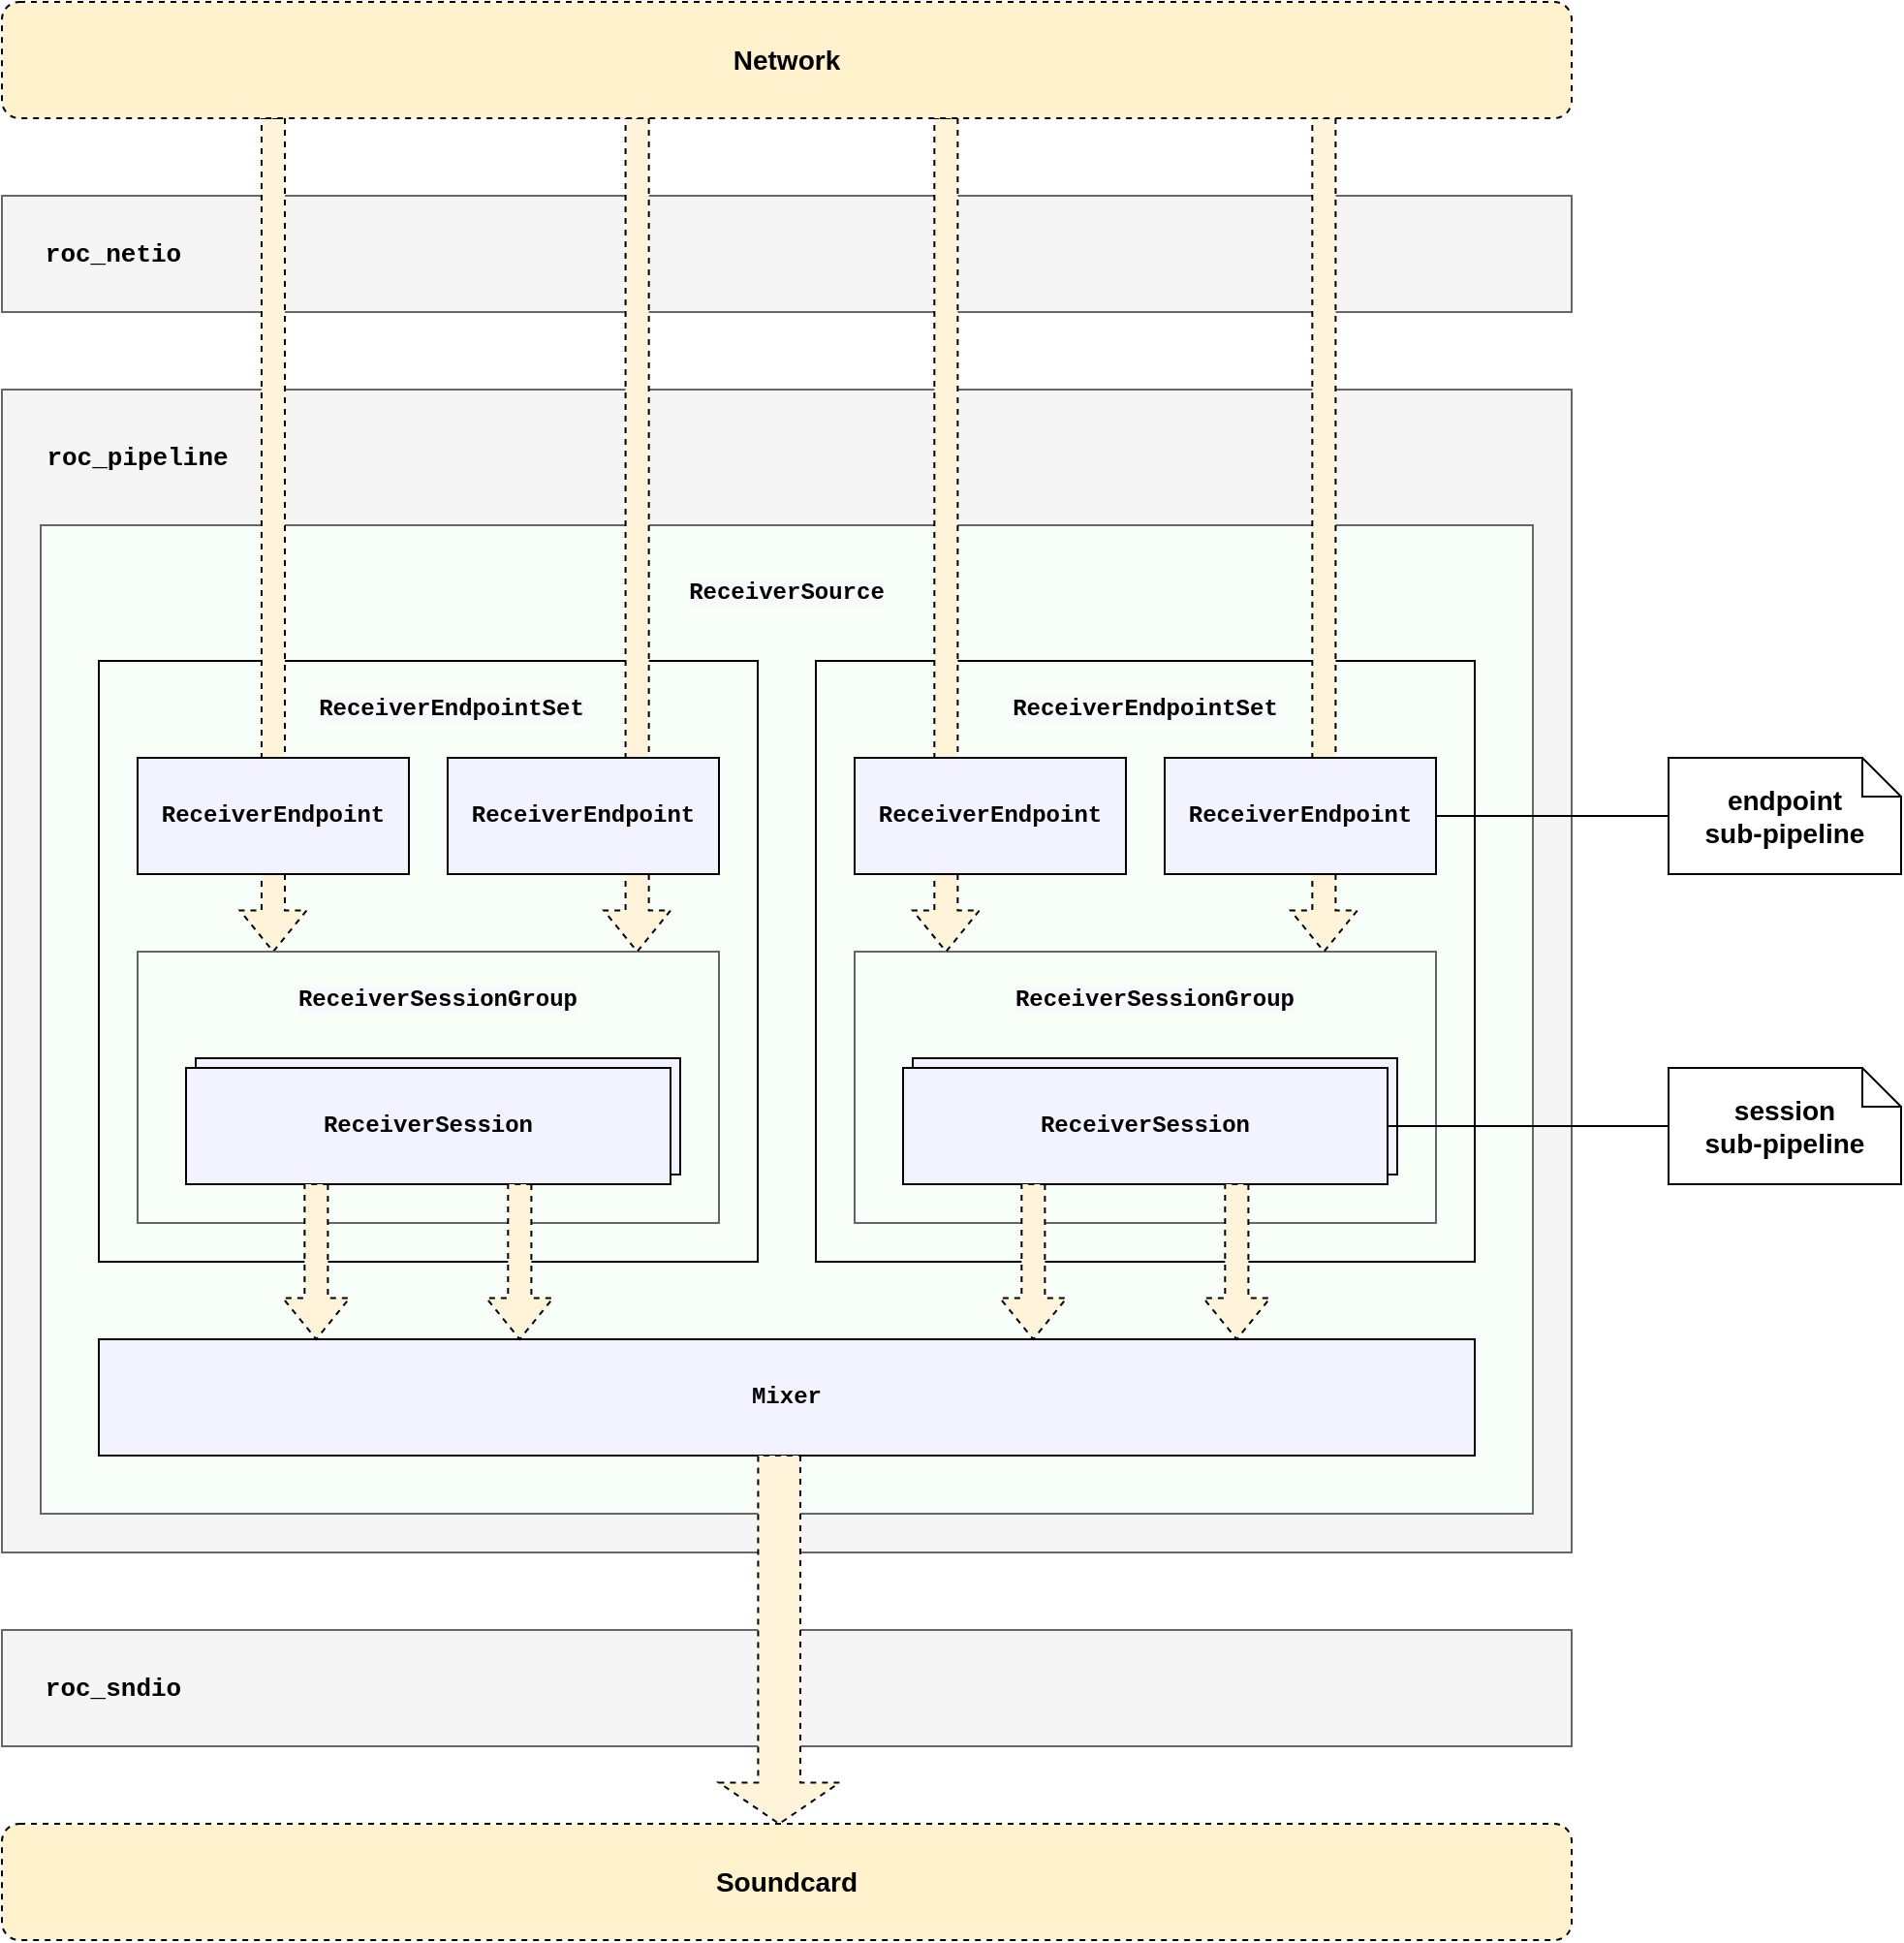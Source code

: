 <mxfile version="20.3.0" type="device"><diagram id="GnCJzlZZmMQ8N2FQ50St" name="Page-1"><mxGraphModel dx="1797" dy="2203" grid="1" gridSize="10" guides="1" tooltips="1" connect="1" arrows="1" fold="1" page="1" pageScale="1" pageWidth="850" pageHeight="1100" math="0" shadow="0"><root><mxCell id="0"/><mxCell id="1" parent="0"/><mxCell id="8oXmPNCVa_g7yiAIkOPW-67" value="" style="rounded=0;whiteSpace=wrap;html=1;fontFamily=Courier New;fillColor=#f5f5f5;fontColor=#333333;strokeColor=#666666;fontStyle=1;fontSize=16;" parent="1" vertex="1"><mxGeometry x="30" y="750" width="810" height="60" as="geometry"/></mxCell><mxCell id="8oXmPNCVa_g7yiAIkOPW-62" value="" style="rounded=0;whiteSpace=wrap;html=1;fontFamily=Courier New;fillColor=#f5f5f5;fontColor=#333333;strokeColor=#666666;fontStyle=1;fontSize=16;" parent="1" vertex="1"><mxGeometry x="30" y="10" width="810" height="60" as="geometry"/></mxCell><mxCell id="8oXmPNCVa_g7yiAIkOPW-68" value="roc_netio" style="rounded=0;whiteSpace=wrap;html=1;fontFamily=Courier New;fillColor=#f5f5f5;fontColor=#333333;strokeColor=#666666;fontStyle=1;fontSize=12;" parent="1" vertex="1"><mxGeometry x="30" y="110" width="810" height="600" as="geometry"/></mxCell><mxCell id="8oXmPNCVa_g7yiAIkOPW-6" value="" style="rounded=0;whiteSpace=wrap;html=1;fontFamily=Courier New;fillColor=#F8FFF9;fontColor=#333333;strokeColor=#666666;" parent="1" vertex="1"><mxGeometry x="50" y="180" width="770" height="510" as="geometry"/></mxCell><mxCell id="8oXmPNCVa_g7yiAIkOPW-2" value="" style="rounded=0;whiteSpace=wrap;html=1;fillColor=#F8FFF9;" parent="1" vertex="1"><mxGeometry x="80" y="250" width="340" height="310" as="geometry"/></mxCell><mxCell id="8oXmPNCVa_g7yiAIkOPW-16" value="&lt;span style=&quot;color: rgb(0, 0, 0); font-family: &amp;quot;Courier New&amp;quot;; font-size: 12px; font-style: normal; font-variant-ligatures: normal; font-variant-caps: normal; letter-spacing: normal; orphans: 2; text-align: center; text-indent: 0px; text-transform: none; widows: 2; word-spacing: 0px; -webkit-text-stroke-width: 0px; background-color: rgb(248, 249, 250); text-decoration-thickness: initial; text-decoration-style: initial; text-decoration-color: initial; float: none; display: inline !important;&quot;&gt;ReceiverSource&lt;/span&gt;" style="text;html=1;strokeColor=none;fillColor=none;align=center;verticalAlign=middle;whiteSpace=wrap;rounded=0;fontFamily=Courier New;fontStyle=1" parent="1" vertex="1"><mxGeometry x="375" y="200" width="120" height="30" as="geometry"/></mxCell><mxCell id="8oXmPNCVa_g7yiAIkOPW-17" value="Mixer" style="rounded=0;whiteSpace=wrap;html=1;fontFamily=Courier New;fillColor=#F3F3FF;fontStyle=1" parent="1" vertex="1"><mxGeometry x="80" y="600" width="710" height="60" as="geometry"/></mxCell><mxCell id="8oXmPNCVa_g7yiAIkOPW-27" value="" style="html=1;shadow=0;dashed=1;align=center;verticalAlign=middle;shape=mxgraph.arrows2.arrow;dy=0.65;dx=21.21;direction=south;notch=0;fontFamily=Helvetica;fontSize=14;fillColor=#fff4d9;gradientColor=none;" parent="1" vertex="1"><mxGeometry x="152.81" y="-30" width="34.37" height="430" as="geometry"/></mxCell><mxCell id="8oXmPNCVa_g7yiAIkOPW-35" value="" style="rounded=0;whiteSpace=wrap;html=1;fillColor=#F8FFF9;" parent="1" vertex="1"><mxGeometry x="450" y="250" width="340" height="310" as="geometry"/></mxCell><mxCell id="8oXmPNCVa_g7yiAIkOPW-36" value="" style="rounded=0;whiteSpace=wrap;html=1;fontFamily=Courier New;fillColor=#F8FFF9;fontColor=#333333;strokeColor=#666666;" parent="1" vertex="1"><mxGeometry x="470" y="400" width="300" height="140" as="geometry"/></mxCell><mxCell id="8oXmPNCVa_g7yiAIkOPW-39" value="" style="rounded=0;whiteSpace=wrap;html=1;fontFamily=Courier New;fontStyle=1;fillColor=#F3F3FF;" parent="1" vertex="1"><mxGeometry x="500" y="455" width="250" height="60" as="geometry"/></mxCell><mxCell id="8oXmPNCVa_g7yiAIkOPW-40" value="&lt;span style=&quot;color: rgb(0, 0, 0); font-family: &amp;quot;Courier New&amp;quot;; font-size: 12px; font-style: normal; font-variant-ligatures: normal; font-variant-caps: normal; letter-spacing: normal; orphans: 2; text-align: center; text-indent: 0px; text-transform: none; widows: 2; word-spacing: 0px; -webkit-text-stroke-width: 0px; background-color: rgb(248, 249, 250); text-decoration-thickness: initial; text-decoration-style: initial; text-decoration-color: initial; float: none; display: inline !important;&quot;&gt;ReceiverSessionGroup&lt;/span&gt;" style="text;html=1;strokeColor=none;fillColor=none;align=center;verticalAlign=middle;whiteSpace=wrap;rounded=0;fontFamily=Courier New;fontStyle=1" parent="1" vertex="1"><mxGeometry x="530" y="410" width="190" height="30" as="geometry"/></mxCell><mxCell id="8oXmPNCVa_g7yiAIkOPW-42" value="ReceiverSession&lt;br&gt;" style="rounded=0;whiteSpace=wrap;html=1;fontFamily=Courier New;fontStyle=1;fillColor=#F3F3FF;" parent="1" vertex="1"><mxGeometry x="495" y="460" width="250" height="60" as="geometry"/></mxCell><mxCell id="8oXmPNCVa_g7yiAIkOPW-1" value="ReceiverEndpoint" style="rounded=0;whiteSpace=wrap;html=1;fontFamily=Courier New;fontStyle=1;fillColor=#F3F3FF;" parent="1" vertex="1"><mxGeometry x="100" y="300" width="140" height="60" as="geometry"/></mxCell><mxCell id="8oXmPNCVa_g7yiAIkOPW-5" value="" style="rounded=0;whiteSpace=wrap;html=1;fontFamily=Courier New;fillColor=#F8FFF9;fontColor=#333333;strokeColor=#666666;" parent="1" vertex="1"><mxGeometry x="100" y="400" width="300" height="140" as="geometry"/></mxCell><mxCell id="8oXmPNCVa_g7yiAIkOPW-4" value="" style="rounded=0;whiteSpace=wrap;html=1;fontFamily=Courier New;fontStyle=1;fillColor=#F3F3FF;" parent="1" vertex="1"><mxGeometry x="130" y="455" width="250" height="60" as="geometry"/></mxCell><mxCell id="8oXmPNCVa_g7yiAIkOPW-15" value="&lt;span style=&quot;color: rgb(0, 0, 0); font-family: &amp;quot;Courier New&amp;quot;; font-size: 12px; font-style: normal; font-variant-ligatures: normal; font-variant-caps: normal; letter-spacing: normal; orphans: 2; text-align: center; text-indent: 0px; text-transform: none; widows: 2; word-spacing: 0px; -webkit-text-stroke-width: 0px; background-color: rgb(248, 249, 250); text-decoration-thickness: initial; text-decoration-style: initial; text-decoration-color: initial; float: none; display: inline !important;&quot;&gt;ReceiverSessionGroup&lt;/span&gt;" style="text;html=1;strokeColor=none;fillColor=none;align=center;verticalAlign=middle;whiteSpace=wrap;rounded=0;fontFamily=Courier New;fontStyle=1" parent="1" vertex="1"><mxGeometry x="160" y="410" width="190" height="30" as="geometry"/></mxCell><mxCell id="8oXmPNCVa_g7yiAIkOPW-33" value="ReceiverSession&lt;br&gt;" style="rounded=0;whiteSpace=wrap;html=1;fontFamily=Courier New;fontStyle=1;fillColor=#F3F3FF;" parent="1" vertex="1"><mxGeometry x="125" y="460" width="250" height="60" as="geometry"/></mxCell><mxCell id="8oXmPNCVa_g7yiAIkOPW-8" value="&lt;span style=&quot;color: rgb(0, 0, 0); font-size: 12px; font-style: normal; font-variant-ligatures: normal; font-variant-caps: normal; letter-spacing: normal; orphans: 2; text-align: center; text-indent: 0px; text-transform: none; widows: 2; word-spacing: 0px; -webkit-text-stroke-width: 0px; background-color: rgb(248, 249, 250); text-decoration-thickness: initial; text-decoration-style: initial; text-decoration-color: initial; float: none; display: inline !important;&quot;&gt;ReceiverEndpointSet&lt;/span&gt;" style="text;html=1;strokeColor=none;fillColor=none;align=center;verticalAlign=middle;whiteSpace=wrap;rounded=0;fontFamily=Courier New;fontStyle=1" parent="1" vertex="1"><mxGeometry x="187.18" y="260" width="150" height="30" as="geometry"/></mxCell><mxCell id="8oXmPNCVa_g7yiAIkOPW-47" value="" style="html=1;shadow=0;dashed=1;align=center;verticalAlign=middle;shape=mxgraph.arrows2.arrow;dy=0.65;dx=21.21;direction=south;notch=0;fontFamily=Helvetica;fontSize=14;fillColor=#fff4d9;gradientColor=none;" parent="1" vertex="1"><mxGeometry x="340.63" y="-30" width="34.37" height="430" as="geometry"/></mxCell><mxCell id="8oXmPNCVa_g7yiAIkOPW-32" value="ReceiverEndpoint" style="rounded=0;whiteSpace=wrap;html=1;fontFamily=Courier New;fontStyle=1;fillColor=#F3F3FF;" parent="1" vertex="1"><mxGeometry x="260" y="300" width="140" height="60" as="geometry"/></mxCell><mxCell id="8oXmPNCVa_g7yiAIkOPW-37" value="&lt;span style=&quot;color: rgb(0, 0, 0); font-size: 12px; font-style: normal; font-variant-ligatures: normal; font-variant-caps: normal; letter-spacing: normal; orphans: 2; text-align: center; text-indent: 0px; text-transform: none; widows: 2; word-spacing: 0px; -webkit-text-stroke-width: 0px; background-color: rgb(248, 249, 250); text-decoration-thickness: initial; text-decoration-style: initial; text-decoration-color: initial; float: none; display: inline !important;&quot;&gt;ReceiverEndpointSet&lt;/span&gt;" style="text;html=1;strokeColor=none;fillColor=none;align=center;verticalAlign=middle;whiteSpace=wrap;rounded=0;fontFamily=Courier New;fontStyle=1" parent="1" vertex="1"><mxGeometry x="545" y="260" width="150" height="30" as="geometry"/></mxCell><mxCell id="8oXmPNCVa_g7yiAIkOPW-50" value="" style="html=1;shadow=0;dashed=1;align=center;verticalAlign=middle;shape=mxgraph.arrows2.arrow;dy=0.65;dx=21.21;direction=south;notch=0;fontFamily=Helvetica;fontSize=14;fillColor=#fff4d9;gradientColor=none;" parent="1" vertex="1"><mxGeometry x="500" y="-30" width="34.37" height="430" as="geometry"/></mxCell><mxCell id="8oXmPNCVa_g7yiAIkOPW-51" value="" style="html=1;shadow=0;dashed=1;align=center;verticalAlign=middle;shape=mxgraph.arrows2.arrow;dy=0.65;dx=21.21;direction=south;notch=0;fontFamily=Helvetica;fontSize=14;fillColor=#fff4d9;gradientColor=none;" parent="1" vertex="1"><mxGeometry x="695" y="-30" width="34.37" height="430" as="geometry"/></mxCell><mxCell id="8oXmPNCVa_g7yiAIkOPW-38" value="ReceiverEndpoint" style="rounded=0;whiteSpace=wrap;html=1;fontFamily=Courier New;fontStyle=1;fillColor=#F3F3FF;" parent="1" vertex="1"><mxGeometry x="470" y="300" width="140" height="60" as="geometry"/></mxCell><mxCell id="8oXmPNCVa_g7yiAIkOPW-41" value="ReceiverEndpoint" style="rounded=0;whiteSpace=wrap;html=1;fontFamily=Courier New;fontStyle=1;fillColor=#F3F3FF;" parent="1" vertex="1"><mxGeometry x="630" y="300" width="140" height="60" as="geometry"/></mxCell><mxCell id="8oXmPNCVa_g7yiAIkOPW-53" value="" style="html=1;shadow=0;dashed=1;align=center;verticalAlign=middle;shape=mxgraph.arrows2.arrow;dy=0.65;dx=21.21;direction=south;notch=0;fontFamily=Helvetica;fontSize=14;fillColor=#fff4d9;" parent="1" vertex="1"><mxGeometry x="175" y="520" width="34.37" height="80" as="geometry"/></mxCell><mxCell id="8oXmPNCVa_g7yiAIkOPW-54" value="" style="html=1;shadow=0;dashed=1;align=center;verticalAlign=middle;shape=mxgraph.arrows2.arrow;dy=0.65;dx=21.21;direction=south;notch=0;fontFamily=Helvetica;fontSize=14;fillColor=#fff4d9;" parent="1" vertex="1"><mxGeometry x="280" y="520" width="34.37" height="80" as="geometry"/></mxCell><mxCell id="8oXmPNCVa_g7yiAIkOPW-55" value="" style="html=1;shadow=0;dashed=1;align=center;verticalAlign=middle;shape=mxgraph.arrows2.arrow;dy=0.65;dx=21.21;direction=south;notch=0;fontFamily=Helvetica;fontSize=14;fillColor=#fff4d9;" parent="1" vertex="1"><mxGeometry x="545" y="520" width="34.37" height="80" as="geometry"/></mxCell><mxCell id="8oXmPNCVa_g7yiAIkOPW-56" value="" style="html=1;shadow=0;dashed=1;align=center;verticalAlign=middle;shape=mxgraph.arrows2.arrow;dy=0.65;dx=21.21;direction=south;notch=0;fontFamily=Helvetica;fontSize=14;fillColor=#fff4d9;" parent="1" vertex="1"><mxGeometry x="650" y="520" width="34.37" height="80" as="geometry"/></mxCell><mxCell id="8oXmPNCVa_g7yiAIkOPW-58" value="" style="html=1;shadow=0;dashed=1;align=center;verticalAlign=middle;shape=mxgraph.arrows2.arrow;dy=0.65;dx=21.21;direction=south;notch=0;fontFamily=Helvetica;fontSize=14;fillColor=#fff4d9;" parent="1" vertex="1"><mxGeometry x="400" y="660" width="62.19" height="190" as="geometry"/></mxCell><mxCell id="8oXmPNCVa_g7yiAIkOPW-60" value="Soundcard" style="rounded=1;whiteSpace=wrap;html=1;fontFamily=Helvetica;fontSize=14;fillColor=#fff2cc;fontStyle=1;strokeColor=#000000;dashed=1;" parent="1" vertex="1"><mxGeometry x="30" y="850" width="810" height="60" as="geometry"/></mxCell><mxCell id="8oXmPNCVa_g7yiAIkOPW-61" value="Network" style="rounded=1;whiteSpace=wrap;html=1;fontFamily=Helvetica;fontSize=14;fillColor=#fff2cc;fontStyle=1;strokeColor=#000000;dashed=1;" parent="1" vertex="1"><mxGeometry x="30" y="-90" width="810" height="60" as="geometry"/></mxCell><mxCell id="8oXmPNCVa_g7yiAIkOPW-70" value="roc_pipeline" style="text;html=1;strokeColor=none;fillColor=none;align=center;verticalAlign=middle;whiteSpace=wrap;rounded=0;fontFamily=Courier New;fontSize=13;fontStyle=1" parent="1" vertex="1"><mxGeometry x="50" y="130" width="100" height="30" as="geometry"/></mxCell><mxCell id="8oXmPNCVa_g7yiAIkOPW-76" value="roc_netio" style="text;html=1;strokeColor=none;fillColor=none;align=center;verticalAlign=middle;whiteSpace=wrap;rounded=0;fontFamily=Courier New;fontSize=13;fontStyle=1" parent="1" vertex="1"><mxGeometry x="50" y="25" width="75" height="30" as="geometry"/></mxCell><mxCell id="8oXmPNCVa_g7yiAIkOPW-81" value="roc_sndio" style="text;html=1;strokeColor=none;fillColor=none;align=center;verticalAlign=middle;whiteSpace=wrap;rounded=0;fontFamily=Courier New;fontSize=13;fontStyle=1" parent="1" vertex="1"><mxGeometry x="50" y="765" width="75" height="30" as="geometry"/></mxCell><mxCell id="Uu_4UREXplW7YqH5UQi7-14" value="&lt;span style=&quot;font-size: 14px;&quot;&gt;endpoint&lt;/span&gt;&lt;br style=&quot;font-size: 14px;&quot;&gt;&lt;span style=&quot;font-size: 14px;&quot;&gt;sub-pipeline&lt;/span&gt;" style="shape=note;size=20;whiteSpace=wrap;html=1;fontStyle=1" vertex="1" parent="1"><mxGeometry x="890" y="300" width="120" height="60" as="geometry"/></mxCell><mxCell id="Uu_4UREXplW7YqH5UQi7-21" value="" style="endArrow=none;html=1;rounded=0;fontSize=14;" edge="1" parent="1" source="8oXmPNCVa_g7yiAIkOPW-41" target="Uu_4UREXplW7YqH5UQi7-14"><mxGeometry width="50" height="50" relative="1" as="geometry"><mxPoint x="840" y="500" as="sourcePoint"/><mxPoint x="890" y="450" as="targetPoint"/></mxGeometry></mxCell><mxCell id="Uu_4UREXplW7YqH5UQi7-22" value="&lt;span style=&quot;font-size: 14px;&quot;&gt;session&lt;/span&gt;&lt;br style=&quot;font-size: 14px;&quot;&gt;&lt;span style=&quot;font-size: 14px;&quot;&gt;sub-pipeline&lt;/span&gt;" style="shape=note;size=20;whiteSpace=wrap;html=1;fontStyle=1" vertex="1" parent="1"><mxGeometry x="890" y="460" width="120" height="60" as="geometry"/></mxCell><mxCell id="Uu_4UREXplW7YqH5UQi7-23" value="" style="endArrow=none;html=1;rounded=0;fontSize=14;" edge="1" parent="1" source="8oXmPNCVa_g7yiAIkOPW-42" target="Uu_4UREXplW7YqH5UQi7-22"><mxGeometry width="50" height="50" relative="1" as="geometry"><mxPoint x="840" y="500" as="sourcePoint"/><mxPoint x="890" y="450" as="targetPoint"/></mxGeometry></mxCell></root></mxGraphModel></diagram></mxfile>